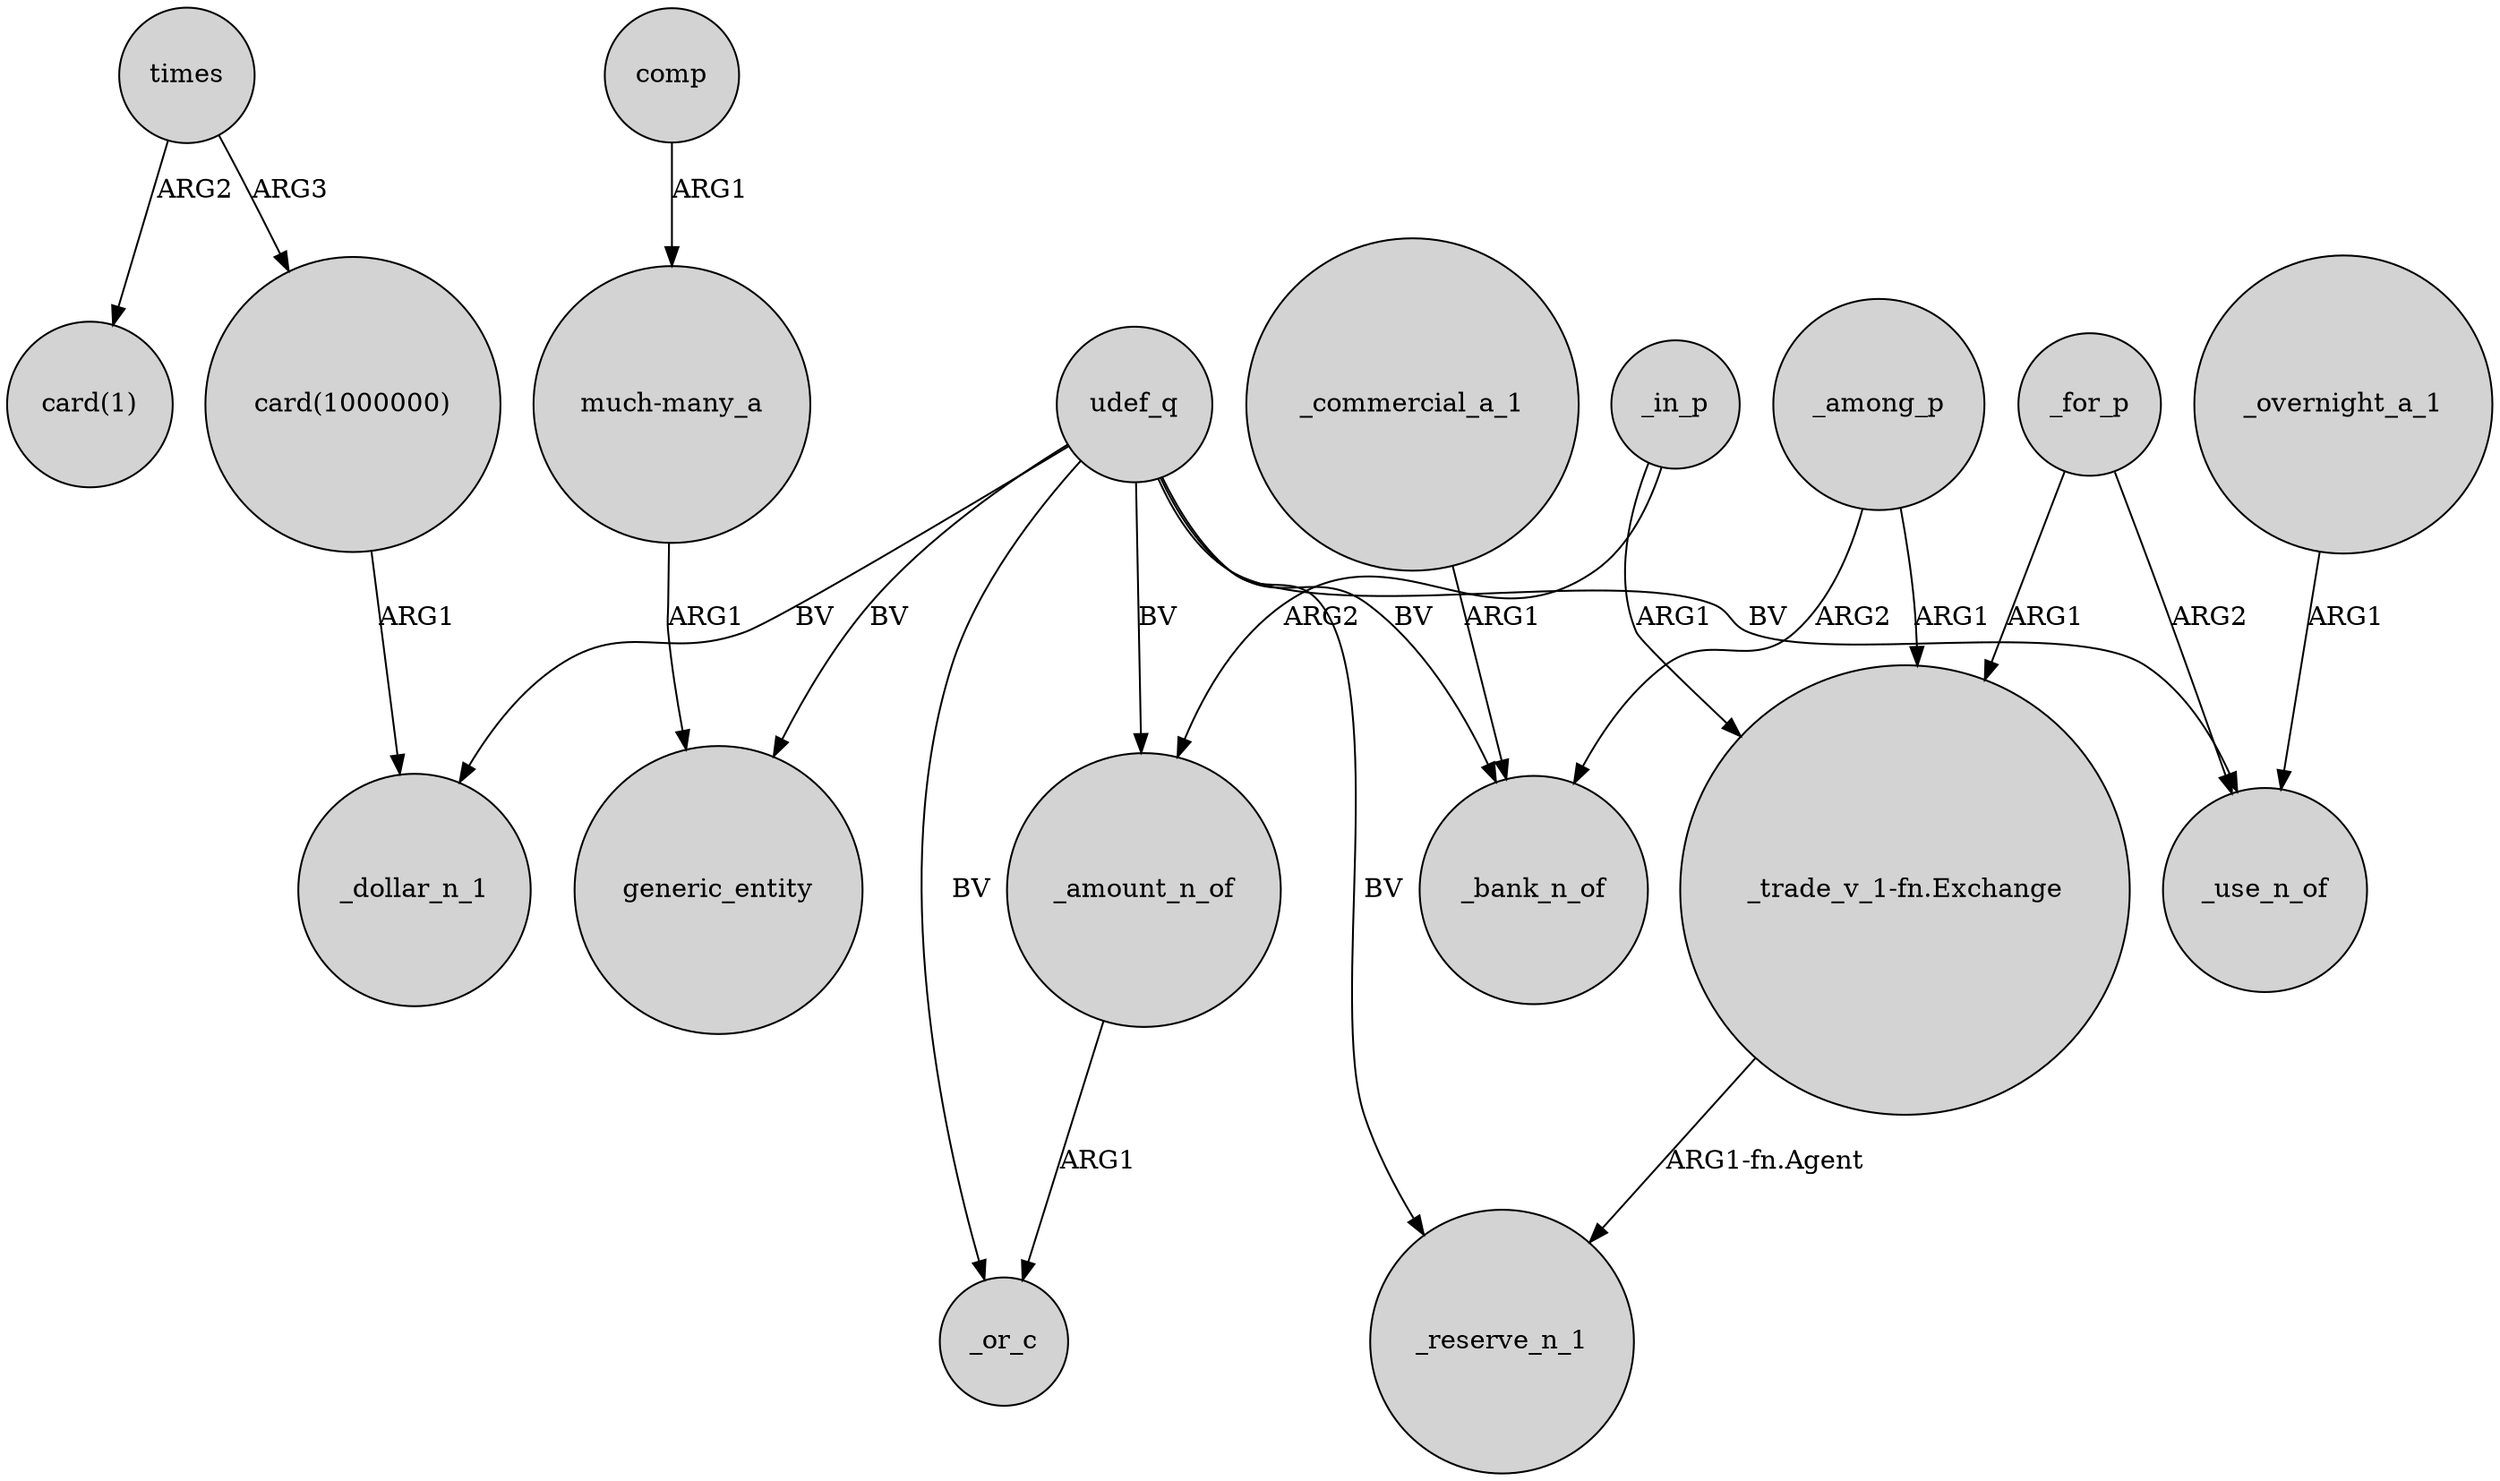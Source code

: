 digraph {
	node [shape=circle style=filled]
	"card(1000000)" -> _dollar_n_1 [label=ARG1]
	_among_p -> "_trade_v_1-fn.Exchange" [label=ARG1]
	udef_q -> generic_entity [label=BV]
	udef_q -> _amount_n_of [label=BV]
	_for_p -> "_trade_v_1-fn.Exchange" [label=ARG1]
	_among_p -> _bank_n_of [label=ARG2]
	"much-many_a" -> generic_entity [label=ARG1]
	udef_q -> _use_n_of [label=BV]
	_in_p -> _amount_n_of [label=ARG2]
	"_trade_v_1-fn.Exchange" -> _reserve_n_1 [label="ARG1-fn.Agent"]
	_in_p -> "_trade_v_1-fn.Exchange" [label=ARG1]
	udef_q -> _reserve_n_1 [label=BV]
	udef_q -> _or_c [label=BV]
	_overnight_a_1 -> _use_n_of [label=ARG1]
	comp -> "much-many_a" [label=ARG1]
	times -> "card(1)" [label=ARG2]
	times -> "card(1000000)" [label=ARG3]
	_amount_n_of -> _or_c [label=ARG1]
	udef_q -> _bank_n_of [label=BV]
	_for_p -> _use_n_of [label=ARG2]
	_commercial_a_1 -> _bank_n_of [label=ARG1]
	udef_q -> _dollar_n_1 [label=BV]
}
